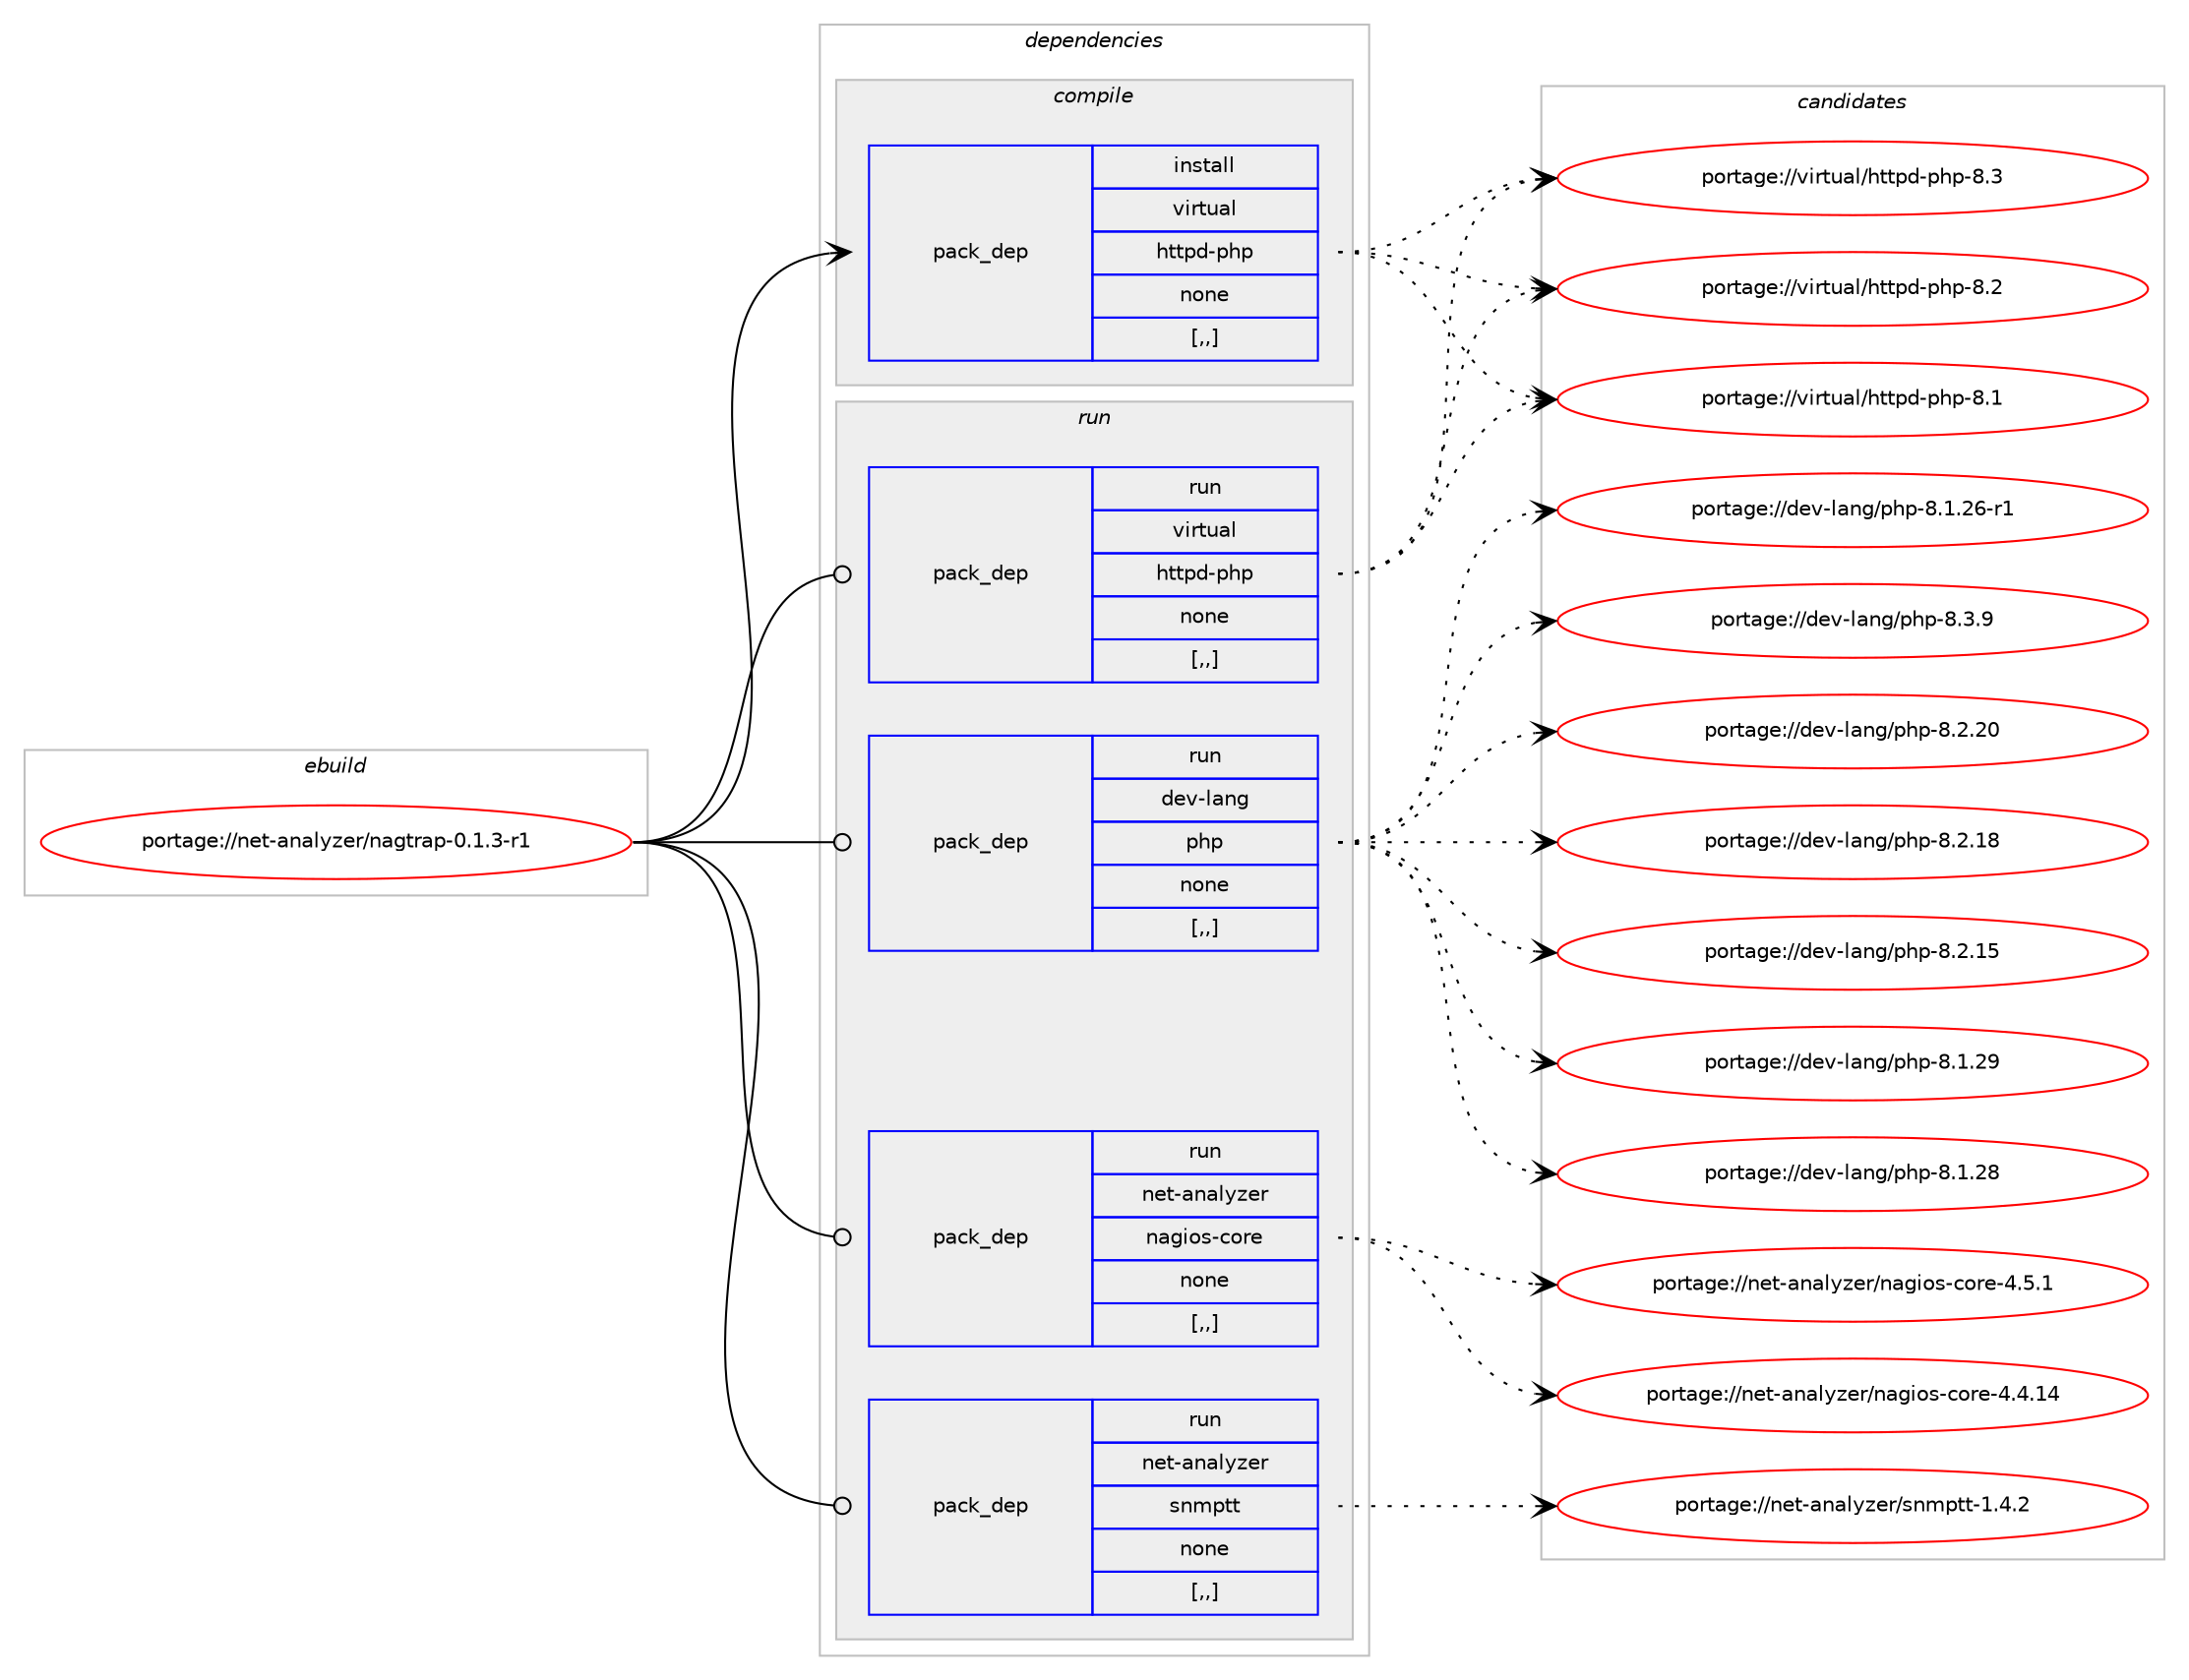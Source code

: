 digraph prolog {

# *************
# Graph options
# *************

newrank=true;
concentrate=true;
compound=true;
graph [rankdir=LR,fontname=Helvetica,fontsize=10,ranksep=1.5];#, ranksep=2.5, nodesep=0.2];
edge  [arrowhead=vee];
node  [fontname=Helvetica,fontsize=10];

# **********
# The ebuild
# **********

subgraph cluster_leftcol {
color=gray;
label=<<i>ebuild</i>>;
id [label="portage://net-analyzer/nagtrap-0.1.3-r1", color=red, width=4, href="../net-analyzer/nagtrap-0.1.3-r1.svg"];
}

# ****************
# The dependencies
# ****************

subgraph cluster_midcol {
color=gray;
label=<<i>dependencies</i>>;
subgraph cluster_compile {
fillcolor="#eeeeee";
style=filled;
label=<<i>compile</i>>;
subgraph pack248944 {
dependency338643 [label=<<TABLE BORDER="0" CELLBORDER="1" CELLSPACING="0" CELLPADDING="4" WIDTH="220"><TR><TD ROWSPAN="6" CELLPADDING="30">pack_dep</TD></TR><TR><TD WIDTH="110">install</TD></TR><TR><TD>virtual</TD></TR><TR><TD>httpd-php</TD></TR><TR><TD>none</TD></TR><TR><TD>[,,]</TD></TR></TABLE>>, shape=none, color=blue];
}
id:e -> dependency338643:w [weight=20,style="solid",arrowhead="vee"];
}
subgraph cluster_compileandrun {
fillcolor="#eeeeee";
style=filled;
label=<<i>compile and run</i>>;
}
subgraph cluster_run {
fillcolor="#eeeeee";
style=filled;
label=<<i>run</i>>;
subgraph pack248945 {
dependency338644 [label=<<TABLE BORDER="0" CELLBORDER="1" CELLSPACING="0" CELLPADDING="4" WIDTH="220"><TR><TD ROWSPAN="6" CELLPADDING="30">pack_dep</TD></TR><TR><TD WIDTH="110">run</TD></TR><TR><TD>dev-lang</TD></TR><TR><TD>php</TD></TR><TR><TD>none</TD></TR><TR><TD>[,,]</TD></TR></TABLE>>, shape=none, color=blue];
}
id:e -> dependency338644:w [weight=20,style="solid",arrowhead="odot"];
subgraph pack248946 {
dependency338645 [label=<<TABLE BORDER="0" CELLBORDER="1" CELLSPACING="0" CELLPADDING="4" WIDTH="220"><TR><TD ROWSPAN="6" CELLPADDING="30">pack_dep</TD></TR><TR><TD WIDTH="110">run</TD></TR><TR><TD>net-analyzer</TD></TR><TR><TD>nagios-core</TD></TR><TR><TD>none</TD></TR><TR><TD>[,,]</TD></TR></TABLE>>, shape=none, color=blue];
}
id:e -> dependency338645:w [weight=20,style="solid",arrowhead="odot"];
subgraph pack248947 {
dependency338646 [label=<<TABLE BORDER="0" CELLBORDER="1" CELLSPACING="0" CELLPADDING="4" WIDTH="220"><TR><TD ROWSPAN="6" CELLPADDING="30">pack_dep</TD></TR><TR><TD WIDTH="110">run</TD></TR><TR><TD>net-analyzer</TD></TR><TR><TD>snmptt</TD></TR><TR><TD>none</TD></TR><TR><TD>[,,]</TD></TR></TABLE>>, shape=none, color=blue];
}
id:e -> dependency338646:w [weight=20,style="solid",arrowhead="odot"];
subgraph pack248948 {
dependency338647 [label=<<TABLE BORDER="0" CELLBORDER="1" CELLSPACING="0" CELLPADDING="4" WIDTH="220"><TR><TD ROWSPAN="6" CELLPADDING="30">pack_dep</TD></TR><TR><TD WIDTH="110">run</TD></TR><TR><TD>virtual</TD></TR><TR><TD>httpd-php</TD></TR><TR><TD>none</TD></TR><TR><TD>[,,]</TD></TR></TABLE>>, shape=none, color=blue];
}
id:e -> dependency338647:w [weight=20,style="solid",arrowhead="odot"];
}
}

# **************
# The candidates
# **************

subgraph cluster_choices {
rank=same;
color=gray;
label=<<i>candidates</i>>;

subgraph choice248944 {
color=black;
nodesep=1;
choice11810511411611797108471041161161121004511210411245564651 [label="portage://virtual/httpd-php-8.3", color=red, width=4,href="../virtual/httpd-php-8.3.svg"];
choice11810511411611797108471041161161121004511210411245564650 [label="portage://virtual/httpd-php-8.2", color=red, width=4,href="../virtual/httpd-php-8.2.svg"];
choice11810511411611797108471041161161121004511210411245564649 [label="portage://virtual/httpd-php-8.1", color=red, width=4,href="../virtual/httpd-php-8.1.svg"];
dependency338643:e -> choice11810511411611797108471041161161121004511210411245564651:w [style=dotted,weight="100"];
dependency338643:e -> choice11810511411611797108471041161161121004511210411245564650:w [style=dotted,weight="100"];
dependency338643:e -> choice11810511411611797108471041161161121004511210411245564649:w [style=dotted,weight="100"];
}
subgraph choice248945 {
color=black;
nodesep=1;
choice100101118451089711010347112104112455646514657 [label="portage://dev-lang/php-8.3.9", color=red, width=4,href="../dev-lang/php-8.3.9.svg"];
choice10010111845108971101034711210411245564650465048 [label="portage://dev-lang/php-8.2.20", color=red, width=4,href="../dev-lang/php-8.2.20.svg"];
choice10010111845108971101034711210411245564650464956 [label="portage://dev-lang/php-8.2.18", color=red, width=4,href="../dev-lang/php-8.2.18.svg"];
choice10010111845108971101034711210411245564650464953 [label="portage://dev-lang/php-8.2.15", color=red, width=4,href="../dev-lang/php-8.2.15.svg"];
choice10010111845108971101034711210411245564649465057 [label="portage://dev-lang/php-8.1.29", color=red, width=4,href="../dev-lang/php-8.1.29.svg"];
choice10010111845108971101034711210411245564649465056 [label="portage://dev-lang/php-8.1.28", color=red, width=4,href="../dev-lang/php-8.1.28.svg"];
choice100101118451089711010347112104112455646494650544511449 [label="portage://dev-lang/php-8.1.26-r1", color=red, width=4,href="../dev-lang/php-8.1.26-r1.svg"];
dependency338644:e -> choice100101118451089711010347112104112455646514657:w [style=dotted,weight="100"];
dependency338644:e -> choice10010111845108971101034711210411245564650465048:w [style=dotted,weight="100"];
dependency338644:e -> choice10010111845108971101034711210411245564650464956:w [style=dotted,weight="100"];
dependency338644:e -> choice10010111845108971101034711210411245564650464953:w [style=dotted,weight="100"];
dependency338644:e -> choice10010111845108971101034711210411245564649465057:w [style=dotted,weight="100"];
dependency338644:e -> choice10010111845108971101034711210411245564649465056:w [style=dotted,weight="100"];
dependency338644:e -> choice100101118451089711010347112104112455646494650544511449:w [style=dotted,weight="100"];
}
subgraph choice248946 {
color=black;
nodesep=1;
choice11010111645971109710812112210111447110971031051111154599111114101455246534649 [label="portage://net-analyzer/nagios-core-4.5.1", color=red, width=4,href="../net-analyzer/nagios-core-4.5.1.svg"];
choice1101011164597110971081211221011144711097103105111115459911111410145524652464952 [label="portage://net-analyzer/nagios-core-4.4.14", color=red, width=4,href="../net-analyzer/nagios-core-4.4.14.svg"];
dependency338645:e -> choice11010111645971109710812112210111447110971031051111154599111114101455246534649:w [style=dotted,weight="100"];
dependency338645:e -> choice1101011164597110971081211221011144711097103105111115459911111410145524652464952:w [style=dotted,weight="100"];
}
subgraph choice248947 {
color=black;
nodesep=1;
choice11010111645971109710812112210111447115110109112116116454946524650 [label="portage://net-analyzer/snmptt-1.4.2", color=red, width=4,href="../net-analyzer/snmptt-1.4.2.svg"];
dependency338646:e -> choice11010111645971109710812112210111447115110109112116116454946524650:w [style=dotted,weight="100"];
}
subgraph choice248948 {
color=black;
nodesep=1;
choice11810511411611797108471041161161121004511210411245564651 [label="portage://virtual/httpd-php-8.3", color=red, width=4,href="../virtual/httpd-php-8.3.svg"];
choice11810511411611797108471041161161121004511210411245564650 [label="portage://virtual/httpd-php-8.2", color=red, width=4,href="../virtual/httpd-php-8.2.svg"];
choice11810511411611797108471041161161121004511210411245564649 [label="portage://virtual/httpd-php-8.1", color=red, width=4,href="../virtual/httpd-php-8.1.svg"];
dependency338647:e -> choice11810511411611797108471041161161121004511210411245564651:w [style=dotted,weight="100"];
dependency338647:e -> choice11810511411611797108471041161161121004511210411245564650:w [style=dotted,weight="100"];
dependency338647:e -> choice11810511411611797108471041161161121004511210411245564649:w [style=dotted,weight="100"];
}
}

}

